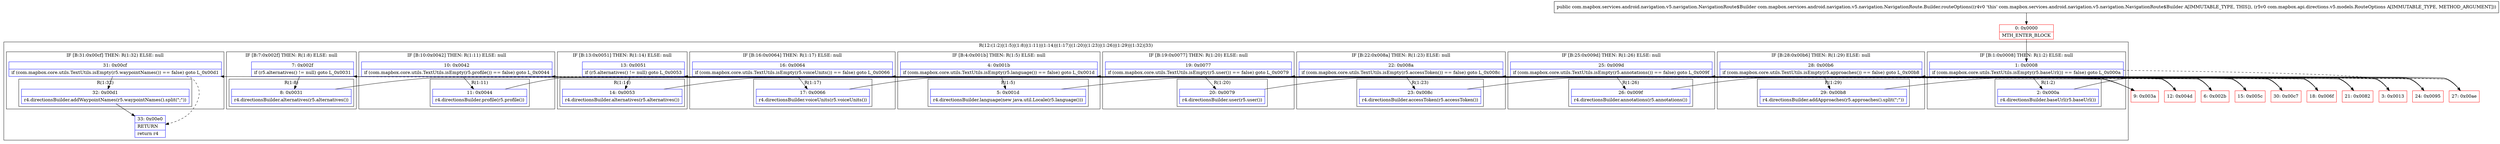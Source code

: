 digraph "CFG forcom.mapbox.services.android.navigation.v5.navigation.NavigationRoute.Builder.routeOptions(Lcom\/mapbox\/api\/directions\/v5\/models\/RouteOptions;)Lcom\/mapbox\/services\/android\/navigation\/v5\/navigation\/NavigationRoute$Builder;" {
subgraph cluster_Region_522516498 {
label = "R(12:(1:2)|(1:5)|(1:8)|(1:11)|(1:14)|(1:17)|(1:20)|(1:23)|(1:26)|(1:29)|(1:32)|33)";
node [shape=record,color=blue];
subgraph cluster_IfRegion_555087251 {
label = "IF [B:1:0x0008] THEN: R(1:2) ELSE: null";
node [shape=record,color=blue];
Node_1 [shape=record,label="{1\:\ 0x0008|if (com.mapbox.core.utils.TextUtils.isEmpty(r5.baseUrl()) == false) goto L_0x000a\l}"];
subgraph cluster_Region_1945566136 {
label = "R(1:2)";
node [shape=record,color=blue];
Node_2 [shape=record,label="{2\:\ 0x000a|r4.directionsBuilder.baseUrl(r5.baseUrl())\l}"];
}
}
subgraph cluster_IfRegion_1611431990 {
label = "IF [B:4:0x001b] THEN: R(1:5) ELSE: null";
node [shape=record,color=blue];
Node_4 [shape=record,label="{4\:\ 0x001b|if (com.mapbox.core.utils.TextUtils.isEmpty(r5.language()) == false) goto L_0x001d\l}"];
subgraph cluster_Region_1490030669 {
label = "R(1:5)";
node [shape=record,color=blue];
Node_5 [shape=record,label="{5\:\ 0x001d|r4.directionsBuilder.language(new java.util.Locale(r5.language()))\l}"];
}
}
subgraph cluster_IfRegion_1449648041 {
label = "IF [B:7:0x002f] THEN: R(1:8) ELSE: null";
node [shape=record,color=blue];
Node_7 [shape=record,label="{7\:\ 0x002f|if (r5.alternatives() != null) goto L_0x0031\l}"];
subgraph cluster_Region_310957542 {
label = "R(1:8)";
node [shape=record,color=blue];
Node_8 [shape=record,label="{8\:\ 0x0031|r4.directionsBuilder.alternatives(r5.alternatives())\l}"];
}
}
subgraph cluster_IfRegion_369224369 {
label = "IF [B:10:0x0042] THEN: R(1:11) ELSE: null";
node [shape=record,color=blue];
Node_10 [shape=record,label="{10\:\ 0x0042|if (com.mapbox.core.utils.TextUtils.isEmpty(r5.profile()) == false) goto L_0x0044\l}"];
subgraph cluster_Region_1309397572 {
label = "R(1:11)";
node [shape=record,color=blue];
Node_11 [shape=record,label="{11\:\ 0x0044|r4.directionsBuilder.profile(r5.profile())\l}"];
}
}
subgraph cluster_IfRegion_645514939 {
label = "IF [B:13:0x0051] THEN: R(1:14) ELSE: null";
node [shape=record,color=blue];
Node_13 [shape=record,label="{13\:\ 0x0051|if (r5.alternatives() != null) goto L_0x0053\l}"];
subgraph cluster_Region_1913258103 {
label = "R(1:14)";
node [shape=record,color=blue];
Node_14 [shape=record,label="{14\:\ 0x0053|r4.directionsBuilder.alternatives(r5.alternatives())\l}"];
}
}
subgraph cluster_IfRegion_1808218341 {
label = "IF [B:16:0x0064] THEN: R(1:17) ELSE: null";
node [shape=record,color=blue];
Node_16 [shape=record,label="{16\:\ 0x0064|if (com.mapbox.core.utils.TextUtils.isEmpty(r5.voiceUnits()) == false) goto L_0x0066\l}"];
subgraph cluster_Region_2077117995 {
label = "R(1:17)";
node [shape=record,color=blue];
Node_17 [shape=record,label="{17\:\ 0x0066|r4.directionsBuilder.voiceUnits(r5.voiceUnits())\l}"];
}
}
subgraph cluster_IfRegion_325719031 {
label = "IF [B:19:0x0077] THEN: R(1:20) ELSE: null";
node [shape=record,color=blue];
Node_19 [shape=record,label="{19\:\ 0x0077|if (com.mapbox.core.utils.TextUtils.isEmpty(r5.user()) == false) goto L_0x0079\l}"];
subgraph cluster_Region_826388565 {
label = "R(1:20)";
node [shape=record,color=blue];
Node_20 [shape=record,label="{20\:\ 0x0079|r4.directionsBuilder.user(r5.user())\l}"];
}
}
subgraph cluster_IfRegion_1670624904 {
label = "IF [B:22:0x008a] THEN: R(1:23) ELSE: null";
node [shape=record,color=blue];
Node_22 [shape=record,label="{22\:\ 0x008a|if (com.mapbox.core.utils.TextUtils.isEmpty(r5.accessToken()) == false) goto L_0x008c\l}"];
subgraph cluster_Region_1780814791 {
label = "R(1:23)";
node [shape=record,color=blue];
Node_23 [shape=record,label="{23\:\ 0x008c|r4.directionsBuilder.accessToken(r5.accessToken())\l}"];
}
}
subgraph cluster_IfRegion_689127647 {
label = "IF [B:25:0x009d] THEN: R(1:26) ELSE: null";
node [shape=record,color=blue];
Node_25 [shape=record,label="{25\:\ 0x009d|if (com.mapbox.core.utils.TextUtils.isEmpty(r5.annotations()) == false) goto L_0x009f\l}"];
subgraph cluster_Region_359435952 {
label = "R(1:26)";
node [shape=record,color=blue];
Node_26 [shape=record,label="{26\:\ 0x009f|r4.directionsBuilder.annotations(r5.annotations())\l}"];
}
}
subgraph cluster_IfRegion_1807048035 {
label = "IF [B:28:0x00b6] THEN: R(1:29) ELSE: null";
node [shape=record,color=blue];
Node_28 [shape=record,label="{28\:\ 0x00b6|if (com.mapbox.core.utils.TextUtils.isEmpty(r5.approaches()) == false) goto L_0x00b8\l}"];
subgraph cluster_Region_692900089 {
label = "R(1:29)";
node [shape=record,color=blue];
Node_29 [shape=record,label="{29\:\ 0x00b8|r4.directionsBuilder.addApproaches(r5.approaches().split(\";\"))\l}"];
}
}
subgraph cluster_IfRegion_443181239 {
label = "IF [B:31:0x00cf] THEN: R(1:32) ELSE: null";
node [shape=record,color=blue];
Node_31 [shape=record,label="{31\:\ 0x00cf|if (com.mapbox.core.utils.TextUtils.isEmpty(r5.waypointNames()) == false) goto L_0x00d1\l}"];
subgraph cluster_Region_1795320900 {
label = "R(1:32)";
node [shape=record,color=blue];
Node_32 [shape=record,label="{32\:\ 0x00d1|r4.directionsBuilder.addWaypointNames(r5.waypointNames().split(\";\"))\l}"];
}
}
Node_33 [shape=record,label="{33\:\ 0x00e0|RETURN\l|return r4\l}"];
}
Node_0 [shape=record,color=red,label="{0\:\ 0x0000|MTH_ENTER_BLOCK\l}"];
Node_3 [shape=record,color=red,label="{3\:\ 0x0013}"];
Node_6 [shape=record,color=red,label="{6\:\ 0x002b}"];
Node_9 [shape=record,color=red,label="{9\:\ 0x003a}"];
Node_12 [shape=record,color=red,label="{12\:\ 0x004d}"];
Node_15 [shape=record,color=red,label="{15\:\ 0x005c}"];
Node_18 [shape=record,color=red,label="{18\:\ 0x006f}"];
Node_21 [shape=record,color=red,label="{21\:\ 0x0082}"];
Node_24 [shape=record,color=red,label="{24\:\ 0x0095}"];
Node_27 [shape=record,color=red,label="{27\:\ 0x00ae}"];
Node_30 [shape=record,color=red,label="{30\:\ 0x00c7}"];
MethodNode[shape=record,label="{public com.mapbox.services.android.navigation.v5.navigation.NavigationRoute$Builder com.mapbox.services.android.navigation.v5.navigation.NavigationRoute.Builder.routeOptions((r4v0 'this' com.mapbox.services.android.navigation.v5.navigation.NavigationRoute$Builder A[IMMUTABLE_TYPE, THIS]), (r5v0 com.mapbox.api.directions.v5.models.RouteOptions A[IMMUTABLE_TYPE, METHOD_ARGUMENT])) }"];
MethodNode -> Node_0;
Node_1 -> Node_2;
Node_1 -> Node_3[style=dashed];
Node_2 -> Node_3;
Node_4 -> Node_5;
Node_4 -> Node_6[style=dashed];
Node_5 -> Node_6;
Node_7 -> Node_8;
Node_7 -> Node_9[style=dashed];
Node_8 -> Node_9;
Node_10 -> Node_11;
Node_10 -> Node_12[style=dashed];
Node_11 -> Node_12;
Node_13 -> Node_14;
Node_13 -> Node_15[style=dashed];
Node_14 -> Node_15;
Node_16 -> Node_17;
Node_16 -> Node_18[style=dashed];
Node_17 -> Node_18;
Node_19 -> Node_20;
Node_19 -> Node_21[style=dashed];
Node_20 -> Node_21;
Node_22 -> Node_23;
Node_22 -> Node_24[style=dashed];
Node_23 -> Node_24;
Node_25 -> Node_26;
Node_25 -> Node_27[style=dashed];
Node_26 -> Node_27;
Node_28 -> Node_29;
Node_28 -> Node_30[style=dashed];
Node_29 -> Node_30;
Node_31 -> Node_32;
Node_31 -> Node_33[style=dashed];
Node_32 -> Node_33;
Node_0 -> Node_1;
Node_3 -> Node_4;
Node_6 -> Node_7;
Node_9 -> Node_10;
Node_12 -> Node_13;
Node_15 -> Node_16;
Node_18 -> Node_19;
Node_21 -> Node_22;
Node_24 -> Node_25;
Node_27 -> Node_28;
Node_30 -> Node_31;
}

